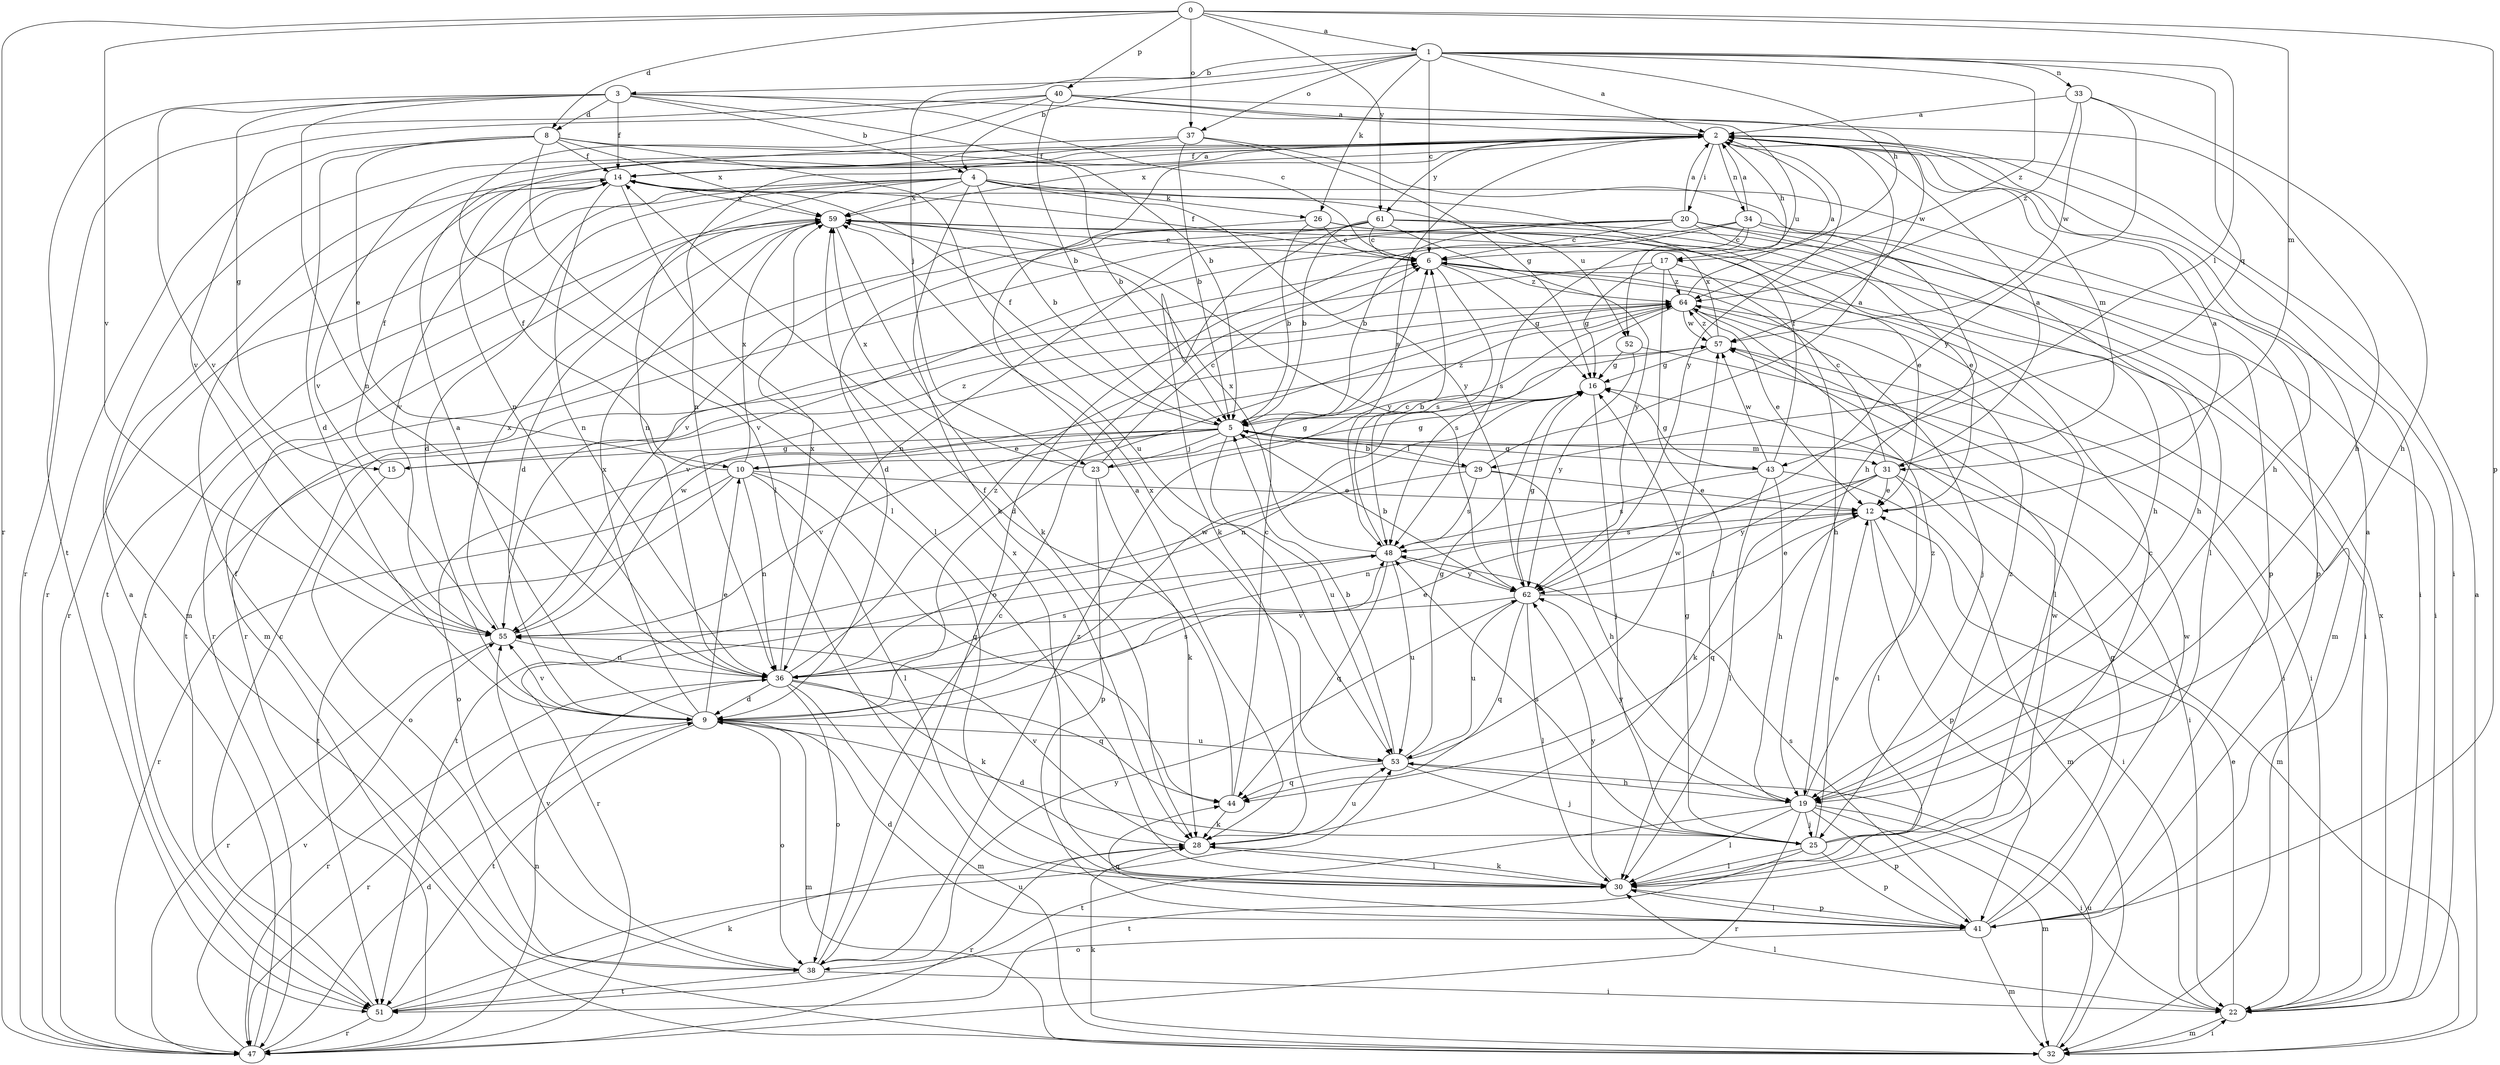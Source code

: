 strict digraph  {
0;
1;
2;
3;
4;
5;
6;
8;
9;
10;
12;
14;
15;
16;
17;
19;
20;
22;
23;
25;
26;
28;
29;
30;
31;
32;
33;
34;
36;
37;
38;
40;
41;
43;
44;
47;
48;
51;
52;
53;
55;
57;
59;
61;
62;
64;
0 -> 1  [label=a];
0 -> 8  [label=d];
0 -> 31  [label=m];
0 -> 37  [label=o];
0 -> 40  [label=p];
0 -> 41  [label=p];
0 -> 47  [label=r];
0 -> 55  [label=v];
0 -> 61  [label=y];
1 -> 2  [label=a];
1 -> 3  [label=b];
1 -> 4  [label=b];
1 -> 6  [label=c];
1 -> 17  [label=h];
1 -> 23  [label=j];
1 -> 26  [label=k];
1 -> 29  [label=l];
1 -> 33  [label=n];
1 -> 37  [label=o];
1 -> 43  [label=q];
1 -> 64  [label=z];
2 -> 14  [label=f];
2 -> 17  [label=h];
2 -> 19  [label=h];
2 -> 20  [label=i];
2 -> 22  [label=i];
2 -> 31  [label=m];
2 -> 34  [label=n];
2 -> 36  [label=n];
2 -> 48  [label=s];
2 -> 55  [label=v];
2 -> 59  [label=x];
2 -> 61  [label=y];
2 -> 62  [label=y];
3 -> 4  [label=b];
3 -> 5  [label=b];
3 -> 6  [label=c];
3 -> 8  [label=d];
3 -> 14  [label=f];
3 -> 15  [label=g];
3 -> 36  [label=n];
3 -> 51  [label=t];
3 -> 52  [label=u];
3 -> 55  [label=v];
4 -> 5  [label=b];
4 -> 9  [label=d];
4 -> 22  [label=i];
4 -> 26  [label=k];
4 -> 28  [label=k];
4 -> 36  [label=n];
4 -> 47  [label=r];
4 -> 51  [label=t];
4 -> 52  [label=u];
4 -> 59  [label=x];
4 -> 62  [label=y];
5 -> 10  [label=e];
5 -> 14  [label=f];
5 -> 15  [label=g];
5 -> 22  [label=i];
5 -> 23  [label=j];
5 -> 29  [label=l];
5 -> 31  [label=m];
5 -> 38  [label=o];
5 -> 43  [label=q];
5 -> 53  [label=u];
5 -> 55  [label=v];
5 -> 64  [label=z];
6 -> 14  [label=f];
6 -> 16  [label=g];
6 -> 22  [label=i];
6 -> 48  [label=s];
6 -> 64  [label=z];
8 -> 5  [label=b];
8 -> 9  [label=d];
8 -> 10  [label=e];
8 -> 14  [label=f];
8 -> 30  [label=l];
8 -> 47  [label=r];
8 -> 53  [label=u];
8 -> 59  [label=x];
9 -> 2  [label=a];
9 -> 10  [label=e];
9 -> 32  [label=m];
9 -> 38  [label=o];
9 -> 47  [label=r];
9 -> 48  [label=s];
9 -> 51  [label=t];
9 -> 53  [label=u];
9 -> 55  [label=v];
9 -> 57  [label=w];
9 -> 59  [label=x];
10 -> 12  [label=e];
10 -> 14  [label=f];
10 -> 16  [label=g];
10 -> 30  [label=l];
10 -> 36  [label=n];
10 -> 44  [label=q];
10 -> 47  [label=r];
10 -> 51  [label=t];
10 -> 59  [label=x];
12 -> 2  [label=a];
12 -> 22  [label=i];
12 -> 41  [label=p];
12 -> 44  [label=q];
12 -> 48  [label=s];
14 -> 2  [label=a];
14 -> 30  [label=l];
14 -> 32  [label=m];
14 -> 36  [label=n];
14 -> 55  [label=v];
14 -> 59  [label=x];
15 -> 14  [label=f];
15 -> 38  [label=o];
15 -> 64  [label=z];
16 -> 5  [label=b];
16 -> 25  [label=j];
16 -> 36  [label=n];
17 -> 16  [label=g];
17 -> 19  [label=h];
17 -> 30  [label=l];
17 -> 51  [label=t];
17 -> 64  [label=z];
19 -> 22  [label=i];
19 -> 25  [label=j];
19 -> 30  [label=l];
19 -> 32  [label=m];
19 -> 41  [label=p];
19 -> 47  [label=r];
19 -> 51  [label=t];
19 -> 62  [label=y];
19 -> 64  [label=z];
20 -> 2  [label=a];
20 -> 5  [label=b];
20 -> 6  [label=c];
20 -> 19  [label=h];
20 -> 30  [label=l];
20 -> 36  [label=n];
20 -> 41  [label=p];
20 -> 47  [label=r];
22 -> 12  [label=e];
22 -> 30  [label=l];
22 -> 32  [label=m];
22 -> 59  [label=x];
23 -> 6  [label=c];
23 -> 16  [label=g];
23 -> 28  [label=k];
23 -> 41  [label=p];
23 -> 59  [label=x];
25 -> 6  [label=c];
25 -> 9  [label=d];
25 -> 12  [label=e];
25 -> 16  [label=g];
25 -> 30  [label=l];
25 -> 41  [label=p];
25 -> 48  [label=s];
25 -> 51  [label=t];
25 -> 64  [label=z];
26 -> 5  [label=b];
26 -> 6  [label=c];
26 -> 12  [label=e];
26 -> 32  [label=m];
26 -> 47  [label=r];
28 -> 2  [label=a];
28 -> 30  [label=l];
28 -> 47  [label=r];
28 -> 53  [label=u];
28 -> 55  [label=v];
29 -> 2  [label=a];
29 -> 5  [label=b];
29 -> 12  [label=e];
29 -> 19  [label=h];
29 -> 48  [label=s];
29 -> 51  [label=t];
30 -> 28  [label=k];
30 -> 41  [label=p];
30 -> 57  [label=w];
30 -> 59  [label=x];
30 -> 62  [label=y];
31 -> 2  [label=a];
31 -> 6  [label=c];
31 -> 12  [label=e];
31 -> 28  [label=k];
31 -> 30  [label=l];
31 -> 32  [label=m];
31 -> 36  [label=n];
31 -> 62  [label=y];
32 -> 2  [label=a];
32 -> 22  [label=i];
32 -> 28  [label=k];
32 -> 53  [label=u];
33 -> 2  [label=a];
33 -> 19  [label=h];
33 -> 57  [label=w];
33 -> 62  [label=y];
33 -> 64  [label=z];
34 -> 2  [label=a];
34 -> 6  [label=c];
34 -> 19  [label=h];
34 -> 38  [label=o];
34 -> 41  [label=p];
34 -> 48  [label=s];
34 -> 55  [label=v];
36 -> 9  [label=d];
36 -> 12  [label=e];
36 -> 28  [label=k];
36 -> 32  [label=m];
36 -> 38  [label=o];
36 -> 44  [label=q];
36 -> 47  [label=r];
36 -> 48  [label=s];
36 -> 59  [label=x];
36 -> 64  [label=z];
37 -> 5  [label=b];
37 -> 14  [label=f];
37 -> 16  [label=g];
37 -> 19  [label=h];
37 -> 36  [label=n];
38 -> 6  [label=c];
38 -> 14  [label=f];
38 -> 22  [label=i];
38 -> 51  [label=t];
38 -> 55  [label=v];
38 -> 62  [label=y];
38 -> 64  [label=z];
40 -> 2  [label=a];
40 -> 5  [label=b];
40 -> 19  [label=h];
40 -> 30  [label=l];
40 -> 47  [label=r];
40 -> 55  [label=v];
40 -> 57  [label=w];
41 -> 2  [label=a];
41 -> 9  [label=d];
41 -> 16  [label=g];
41 -> 30  [label=l];
41 -> 32  [label=m];
41 -> 38  [label=o];
41 -> 44  [label=q];
41 -> 48  [label=s];
41 -> 57  [label=w];
43 -> 14  [label=f];
43 -> 16  [label=g];
43 -> 19  [label=h];
43 -> 30  [label=l];
43 -> 32  [label=m];
43 -> 48  [label=s];
43 -> 57  [label=w];
44 -> 6  [label=c];
44 -> 14  [label=f];
44 -> 28  [label=k];
47 -> 2  [label=a];
47 -> 9  [label=d];
47 -> 36  [label=n];
47 -> 55  [label=v];
48 -> 6  [label=c];
48 -> 44  [label=q];
48 -> 47  [label=r];
48 -> 53  [label=u];
48 -> 59  [label=x];
48 -> 62  [label=y];
51 -> 6  [label=c];
51 -> 28  [label=k];
51 -> 47  [label=r];
51 -> 53  [label=u];
52 -> 16  [label=g];
52 -> 22  [label=i];
52 -> 62  [label=y];
53 -> 5  [label=b];
53 -> 16  [label=g];
53 -> 19  [label=h];
53 -> 25  [label=j];
53 -> 44  [label=q];
53 -> 57  [label=w];
53 -> 59  [label=x];
55 -> 36  [label=n];
55 -> 47  [label=r];
55 -> 57  [label=w];
55 -> 59  [label=x];
57 -> 16  [label=g];
57 -> 22  [label=i];
57 -> 59  [label=x];
57 -> 64  [label=z];
59 -> 6  [label=c];
59 -> 9  [label=d];
59 -> 28  [label=k];
59 -> 32  [label=m];
59 -> 51  [label=t];
59 -> 62  [label=y];
61 -> 5  [label=b];
61 -> 6  [label=c];
61 -> 9  [label=d];
61 -> 12  [label=e];
61 -> 22  [label=i];
61 -> 28  [label=k];
61 -> 55  [label=v];
61 -> 62  [label=y];
62 -> 5  [label=b];
62 -> 12  [label=e];
62 -> 16  [label=g];
62 -> 30  [label=l];
62 -> 44  [label=q];
62 -> 53  [label=u];
62 -> 55  [label=v];
64 -> 2  [label=a];
64 -> 9  [label=d];
64 -> 12  [label=e];
64 -> 25  [label=j];
64 -> 30  [label=l];
64 -> 48  [label=s];
64 -> 55  [label=v];
64 -> 57  [label=w];
}
